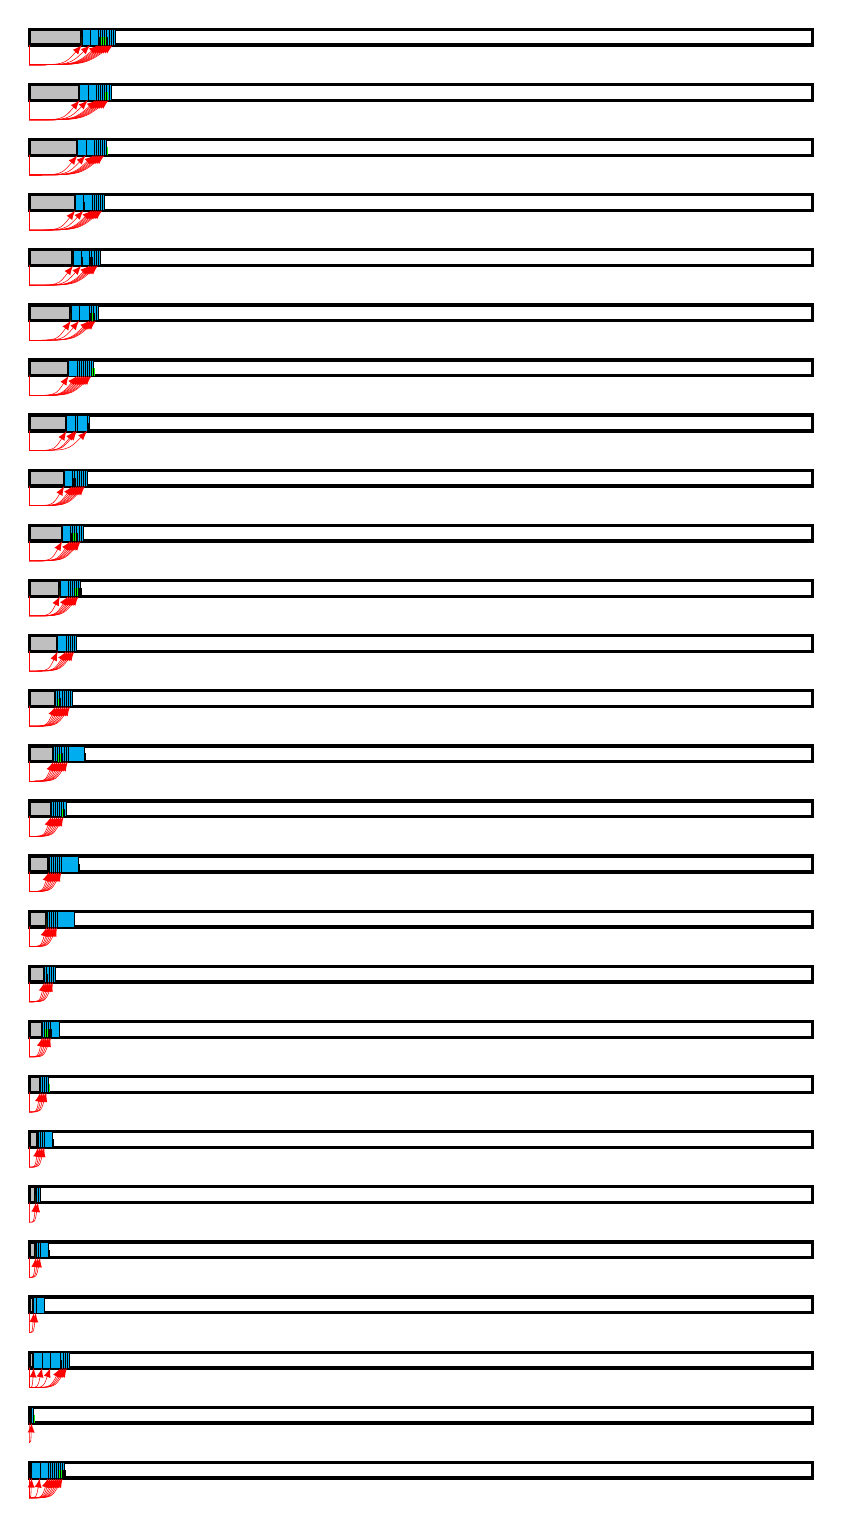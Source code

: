 
%%%%%%%%%%%%%%%%%%% VM 0
\filldraw[draw=black,fill=lightgray,very thick] (0.0,0.0) rectangle (0.028,0.2);
\filldraw[draw=black,fill=white, very thick] (0.028,0.0) rectangle (9.944,0.2);
%%%% JOB 3532
\filldraw[draw=black,fill=cyan, very thin] (0.028,0.0) rectangle (0.133,0.2);
%%%% JOB 3540
\filldraw[draw=black,fill=cyan, very thin] (0.133,0.0) rectangle (0.239,0.2);
%%%% JOB 3555
\filldraw[draw=black,fill=cyan, very thin] (0.239,0.0) rectangle (0.265,0.2);
%%%% JOB 3558
\filldraw[draw=black,fill=cyan, very thin] (0.265,0.0) rectangle (0.292,0.2);
%%%% JOB 3569
\filldraw[draw=black,fill=cyan, very thin] (0.292,0.0) rectangle (0.318,0.2);
%%%% JOB 3587
\filldraw[draw=black,fill=cyan, very thin] (0.318,0.0) rectangle (0.345,0.2);
%%%% JOB 3599
\filldraw[draw=black,fill=cyan, very thin] (0.345,0.0) rectangle (0.371,0.2);
%%%% JOB 3624
\filldraw[draw=black,fill=cyan, very thin] (0.371,0.0) rectangle (0.397,0.2);
%%%% JOB 3652
\filldraw[draw=black,fill=cyan, very thin] (0.397,0.0) rectangle (0.424,0.2);
%%%% JOB 3667
\filldraw[draw=black,fill=cyan, very thin] (0.424,0.0) rectangle (0.45,0.2);
\draw[->,color=red,>=latex,very thin] (0.0,0.0) -- (0.0,-0.25) .. controls (0.019,-0.25) .. (0.028,0.0);
\draw[->,color=red,>=latex,very thin] (0.0,0.0) -- (0.0,-0.25) .. controls (0.089,-0.25) .. (0.133,0.0);
\draw[->,color=red,>=latex,very thin] (0.0,0.0) -- (0.0,-0.25) .. controls (0.159,-0.25) .. (0.239,0.0);
\draw[->,color=red,>=latex,very thin] (0.0,0.0) -- (0.0,-0.25) .. controls (0.177,-0.25) .. (0.265,0.0);
\draw[->,color=red,>=latex,very thin] (0.0,0.0) -- (0.0,-0.25) .. controls (0.195,-0.25) .. (0.292,0.0);
\draw[->,color=red,>=latex,very thin] (0.0,0.0) -- (0.0,-0.25) .. controls (0.212,-0.25) .. (0.318,0.0);
\draw[->,color=red,>=latex,very thin] (0.0,0.0) -- (0.0,-0.25) .. controls (0.23,-0.25) .. (0.345,0.0);
\draw[->,color=red,>=latex,very thin] (0.0,0.0) -- (0.0,-0.25) .. controls (0.247,-0.25) .. (0.371,0.0);
\draw[->,color=red,>=latex,very thin] (0.0,0.0) -- (0.0,-0.25) .. controls (0.265,-0.25) .. (0.397,0.0);
\draw[->,color=red,>=latex,very thin] (0.0,0.0) -- (0.0,-0.25) .. controls (0.283,-0.25) .. (0.424,0.0);
\filldraw[draw=black,fill=green,very thin] (0.133,0.0) rectangle (0.139,0.1);
\filldraw[draw=black,fill=green,very thin] (0.239,0.0) rectangle (0.244,0.1);
\filldraw[draw=black,fill=green,very thin] (0.265,0.0) rectangle (0.267,0.1);
\filldraw[draw=black,fill=green,very thin] (0.292,0.0) rectangle (0.293,0.1);
\filldraw[draw=black,fill=green,very thin] (0.318,0.0) rectangle (0.32,0.1);
\filldraw[draw=black,fill=green,very thin] (0.345,0.0) rectangle (0.346,0.1);
\filldraw[draw=black,fill=green,very thin] (0.371,0.0) rectangle (0.372,0.1);
\filldraw[draw=black,fill=green,very thin] (0.397,0.0) rectangle (0.399,0.1);
\filldraw[draw=black,fill=green,very thin] (0.424,0.0) rectangle (0.425,0.1);
\filldraw[draw=black,fill=green,very thin] (0.45,0.0) rectangle (0.452,0.1);
\filldraw[draw=black,fill=yellow,very thin] (0.028,0.0) rectangle (0.028,0.1);

%%%%%%%%%%%%%%%%%%% VM 1
\filldraw[draw=black,fill=lightgray,very thick] (0.0,0.7) rectangle (0.028,0.9);
\filldraw[draw=black,fill=white, very thick] (0.028,0.7) rectangle (9.944,0.9);
%%%% JOB 3682
\filldraw[draw=black,fill=cyan, very thin] (0.028,0.7) rectangle (0.054,0.9);
\draw[->,color=red,>=latex,very thin] (0.0,0.7) -- (0.0,0.45) .. controls (0.019,0.45) .. (0.028,0.7);
\filldraw[draw=black,fill=green,very thin] (0.054,0.7) rectangle (0.056,0.8);
\filldraw[draw=black,fill=yellow,very thin] (0.028,0.7) rectangle (0.028,0.8);

%%%%%%%%%%%%%%%%%%% VM 2
\filldraw[draw=black,fill=lightgray,very thick] (0.0,1.4) rectangle (0.056,1.6);
\filldraw[draw=black,fill=white, very thick] (0.056,1.4) rectangle (9.944,1.6);
%%%% JOB 3531
\filldraw[draw=black,fill=cyan, very thin] (0.056,1.4) rectangle (0.161,1.6);
%%%% JOB 3538
\filldraw[draw=black,fill=cyan, very thin] (0.161,1.4) rectangle (0.267,1.6);
%%%% JOB 3552
\filldraw[draw=black,fill=cyan, very thin] (0.267,1.4) rectangle (0.399,1.6);
%%%% JOB 3610
\filldraw[draw=black,fill=cyan, very thin] (0.399,1.4) rectangle (0.425,1.6);
%%%% JOB 3637
\filldraw[draw=black,fill=cyan, very thin] (0.425,1.4) rectangle (0.451,1.6);
%%%% JOB 3651
\filldraw[draw=black,fill=cyan, very thin] (0.452,1.4) rectangle (0.478,1.6);
%%%% JOB 3683
\filldraw[draw=black,fill=cyan, very thin] (0.478,1.4) rectangle (0.504,1.6);
\draw[->,color=red,>=latex,very thin] (0.0,1.4) -- (0.0,1.15) .. controls (0.037,1.15) .. (0.056,1.4);
\draw[->,color=red,>=latex,very thin] (0.0,1.4) -- (0.0,1.15) .. controls (0.107,1.15) .. (0.161,1.4);
\draw[->,color=red,>=latex,very thin] (0.0,1.4) -- (0.0,1.15) .. controls (0.178,1.15) .. (0.267,1.4);
\draw[->,color=red,>=latex,very thin] (0.0,1.4) -- (0.0,1.15) .. controls (0.266,1.15) .. (0.399,1.4);
\draw[->,color=red,>=latex,very thin] (0.0,1.4) -- (0.0,1.15) .. controls (0.283,1.15) .. (0.425,1.4);
\draw[->,color=red,>=latex,very thin] (0.0,1.4) -- (0.0,1.15) .. controls (0.301,1.15) .. (0.452,1.4);
\draw[->,color=red,>=latex,very thin] (0.0,1.4) -- (0.0,1.15) .. controls (0.319,1.15) .. (0.478,1.4);
\filldraw[draw=black,fill=green,very thin] (0.161,1.4) rectangle (0.167,1.5);
\filldraw[draw=black,fill=green,very thin] (0.267,1.4) rectangle (0.272,1.5);
\filldraw[draw=black,fill=green,very thin] (0.399,1.4) rectangle (0.406,1.5);
\filldraw[draw=black,fill=green,very thin] (0.425,1.4) rectangle (0.426,1.5);
\filldraw[draw=black,fill=green,very thin] (0.451,1.4) rectangle (0.453,1.5);
\filldraw[draw=black,fill=green,very thin] (0.478,1.4) rectangle (0.479,1.5);
\filldraw[draw=black,fill=green,very thin] (0.504,1.4) rectangle (0.506,1.5);
\filldraw[draw=black,fill=yellow,very thin] (0.056,1.4) rectangle (0.056,1.5);

%%%%%%%%%%%%%%%%%%% VM 3
\filldraw[draw=black,fill=lightgray,very thick] (0.0,2.1) rectangle (0.056,2.3);
\filldraw[draw=black,fill=white, very thick] (0.056,2.1) rectangle (9.944,2.3);
%%%% JOB 3666
\filldraw[draw=black,fill=cyan, very thin] (0.056,2.1) rectangle (0.082,2.3);
%%%% JOB 3698
\filldraw[draw=black,fill=cyan, very thin] (0.082,2.1) rectangle (0.188,2.3);
\draw[->,color=red,>=latex,very thin] (0.0,2.1) -- (0.0,1.85) .. controls (0.037,1.85) .. (0.056,2.1);
\draw[->,color=red,>=latex,very thin] (0.0,2.1) -- (0.0,1.85) .. controls (0.055,1.85) .. (0.082,2.1);
\filldraw[draw=black,fill=green,very thin] (0.082,2.1) rectangle (0.083,2.2);
\filldraw[draw=black,fill=green,very thin] (0.188,2.1) rectangle (0.193,2.2);
\filldraw[draw=black,fill=yellow,very thin] (0.056,2.1) rectangle (0.056,2.2);

%%%%%%%%%%%%%%%%%%% VM 4
\filldraw[draw=black,fill=lightgray,very thick] (0.0,2.8) rectangle (0.083,3.0);
\filldraw[draw=black,fill=white, very thick] (0.083,2.8) rectangle (9.944,3.0);
%%%% JOB 3636
\filldraw[draw=black,fill=cyan, very thin] (0.083,2.8) rectangle (0.11,3.0);
%%%% JOB 3665
\filldraw[draw=black,fill=cyan, very thin] (0.11,2.8) rectangle (0.136,3.0);
%%%% JOB 3697
\filldraw[draw=black,fill=cyan, very thin] (0.136,2.8) rectangle (0.242,3.0);
\draw[->,color=red,>=latex,very thin] (0.0,2.8) -- (0.0,2.55) .. controls (0.056,2.55) .. (0.083,2.8);
\draw[->,color=red,>=latex,very thin] (0.0,2.8) -- (0.0,2.55) .. controls (0.073,2.55) .. (0.11,2.8);
\draw[->,color=red,>=latex,very thin] (0.0,2.8) -- (0.0,2.55) .. controls (0.091,2.55) .. (0.136,2.8);
\filldraw[draw=black,fill=green,very thin] (0.11,2.8) rectangle (0.111,2.9);
\filldraw[draw=black,fill=green,very thin] (0.136,2.8) rectangle (0.138,2.9);
\filldraw[draw=black,fill=green,very thin] (0.242,2.8) rectangle (0.247,2.9);
\filldraw[draw=black,fill=yellow,very thin] (0.083,2.8) rectangle (0.083,2.9);

%%%%%%%%%%%%%%%%%%% VM 5
\filldraw[draw=black,fill=lightgray,very thick] (0.0,3.5) rectangle (0.083,3.7);
\filldraw[draw=black,fill=white, very thick] (0.083,3.5) rectangle (9.944,3.7);
%%%% JOB 3650
\filldraw[draw=black,fill=cyan, very thin] (0.083,3.5) rectangle (0.11,3.7);
%%%% JOB 3681
\filldraw[draw=black,fill=cyan, very thin] (0.11,3.5) rectangle (0.136,3.7);
\draw[->,color=red,>=latex,very thin] (0.0,3.5) -- (0.0,3.25) .. controls (0.056,3.25) .. (0.083,3.5);
\draw[->,color=red,>=latex,very thin] (0.0,3.5) -- (0.0,3.25) .. controls (0.073,3.25) .. (0.11,3.5);
\filldraw[draw=black,fill=green,very thin] (0.11,3.5) rectangle (0.111,3.6);
\filldraw[draw=black,fill=green,very thin] (0.136,3.5) rectangle (0.138,3.6);
\filldraw[draw=black,fill=yellow,very thin] (0.083,3.5) rectangle (0.083,3.6);

%%%%%%%%%%%%%%%%%%% VM 6
\filldraw[draw=black,fill=lightgray,very thick] (0.0,4.2) rectangle (0.111,4.4);
\filldraw[draw=black,fill=white, very thick] (0.111,4.2) rectangle (9.944,4.4);
%%%% JOB 3623
\filldraw[draw=black,fill=cyan, very thin] (0.111,4.2) rectangle (0.138,4.4);
%%%% JOB 3649
\filldraw[draw=black,fill=cyan, very thin] (0.138,4.2) rectangle (0.164,4.4);
%%%% JOB 3680
\filldraw[draw=black,fill=cyan, very thin] (0.164,4.2) rectangle (0.19,4.4);
%%%% JOB 3696
\filldraw[draw=black,fill=cyan, very thin] (0.19,4.2) rectangle (0.296,4.4);
\draw[->,color=red,>=latex,very thin] (0.0,4.2) -- (0.0,3.95) .. controls (0.074,3.95) .. (0.111,4.2);
\draw[->,color=red,>=latex,very thin] (0.0,4.2) -- (0.0,3.95) .. controls (0.092,3.95) .. (0.138,4.2);
\draw[->,color=red,>=latex,very thin] (0.0,4.2) -- (0.0,3.95) .. controls (0.109,3.95) .. (0.164,4.2);
\draw[->,color=red,>=latex,very thin] (0.0,4.2) -- (0.0,3.95) .. controls (0.127,3.95) .. (0.19,4.2);
\filldraw[draw=black,fill=green,very thin] (0.138,4.2) rectangle (0.139,4.3);
\filldraw[draw=black,fill=green,very thin] (0.164,4.2) rectangle (0.165,4.3);
\filldraw[draw=black,fill=green,very thin] (0.19,4.2) rectangle (0.192,4.3);
\filldraw[draw=black,fill=green,very thin] (0.296,4.2) rectangle (0.301,4.3);
\filldraw[draw=black,fill=yellow,very thin] (0.111,4.2) rectangle (0.111,4.3);

%%%%%%%%%%%%%%%%%%% VM 7
\filldraw[draw=black,fill=lightgray,very thick] (0.0,4.9) rectangle (0.139,5.1);
\filldraw[draw=black,fill=white, very thick] (0.139,4.9) rectangle (9.944,5.1);
%%%% JOB 3609
\filldraw[draw=black,fill=cyan, very thin] (0.139,4.9) rectangle (0.165,5.1);
%%%% JOB 3635
\filldraw[draw=black,fill=cyan, very thin] (0.165,4.9) rectangle (0.192,5.1);
%%%% JOB 3664
\filldraw[draw=black,fill=cyan, very thin] (0.192,4.9) rectangle (0.218,5.1);
%%%% JOB 3679
\filldraw[draw=black,fill=cyan, very thin] (0.218,4.9) rectangle (0.245,5.1);
\draw[->,color=red,>=latex,very thin] (0.0,4.9) -- (0.0,4.65) .. controls (0.093,4.65) .. (0.139,4.9);
\draw[->,color=red,>=latex,very thin] (0.0,4.9) -- (0.0,4.65) .. controls (0.11,4.65) .. (0.165,4.9);
\draw[->,color=red,>=latex,very thin] (0.0,4.9) -- (0.0,4.65) .. controls (0.128,4.65) .. (0.192,4.9);
\draw[->,color=red,>=latex,very thin] (0.0,4.9) -- (0.0,4.65) .. controls (0.145,4.65) .. (0.218,4.9);
\filldraw[draw=black,fill=green,very thin] (0.165,4.9) rectangle (0.167,5.0);
\filldraw[draw=black,fill=green,very thin] (0.192,4.9) rectangle (0.193,5.0);
\filldraw[draw=black,fill=green,very thin] (0.218,4.9) rectangle (0.219,5.0);
\filldraw[draw=black,fill=green,very thin] (0.245,4.9) rectangle (0.246,5.0);
\filldraw[draw=black,fill=yellow,very thin] (0.139,4.9) rectangle (0.139,5.0);

%%%%%%%%%%%%%%%%%%% VM 8
\filldraw[draw=black,fill=lightgray,very thick] (0.0,5.6) rectangle (0.167,5.8);
\filldraw[draw=black,fill=white, very thick] (0.167,5.6) rectangle (9.944,5.8);
%%%% JOB 3598
\filldraw[draw=black,fill=cyan, very thin] (0.167,5.6) rectangle (0.193,5.8);
%%%% JOB 3622
\filldraw[draw=black,fill=cyan, very thin] (0.193,5.6) rectangle (0.219,5.8);
%%%% JOB 3648
\filldraw[draw=black,fill=cyan, very thin] (0.219,5.6) rectangle (0.246,5.8);
%%%% JOB 3663
\filldraw[draw=black,fill=cyan, very thin] (0.246,5.6) rectangle (0.272,5.8);
%%%% JOB 3695
\filldraw[draw=black,fill=cyan, very thin] (0.272,5.6) rectangle (0.378,5.8);
\draw[->,color=red,>=latex,very thin] (0.0,5.6) -- (0.0,5.35) .. controls (0.111,5.35) .. (0.167,5.6);
\draw[->,color=red,>=latex,very thin] (0.0,5.6) -- (0.0,5.35) .. controls (0.129,5.35) .. (0.193,5.6);
\draw[->,color=red,>=latex,very thin] (0.0,5.6) -- (0.0,5.35) .. controls (0.146,5.35) .. (0.219,5.6);
\draw[->,color=red,>=latex,very thin] (0.0,5.6) -- (0.0,5.35) .. controls (0.164,5.35) .. (0.246,5.6);
\draw[->,color=red,>=latex,very thin] (0.0,5.6) -- (0.0,5.35) .. controls (0.182,5.35) .. (0.272,5.6);
\filldraw[draw=black,fill=green,very thin] (0.193,5.6) rectangle (0.194,5.7);
\filldraw[draw=black,fill=green,very thin] (0.219,5.6) rectangle (0.221,5.7);
\filldraw[draw=black,fill=green,very thin] (0.246,5.6) rectangle (0.247,5.7);
\filldraw[draw=black,fill=green,very thin] (0.272,5.6) rectangle (0.274,5.7);
\filldraw[draw=black,fill=green,very thin] (0.378,5.6) rectangle (0.383,5.7);
\filldraw[draw=black,fill=yellow,very thin] (0.167,5.6) rectangle (0.167,5.7);

%%%%%%%%%%%%%%%%%%% VM 9
\filldraw[draw=black,fill=lightgray,very thick] (0.0,6.3) rectangle (0.194,6.5);
\filldraw[draw=black,fill=white, very thick] (0.194,6.3) rectangle (9.944,6.5);
%%%% JOB 3586
\filldraw[draw=black,fill=cyan, very thin] (0.194,6.3) rectangle (0.221,6.5);
%%%% JOB 3608
\filldraw[draw=black,fill=cyan, very thin] (0.221,6.3) rectangle (0.247,6.5);
%%%% JOB 3634
\filldraw[draw=black,fill=cyan, very thin] (0.247,6.3) rectangle (0.274,6.5);
%%%% JOB 3647
\filldraw[draw=black,fill=cyan, very thin] (0.274,6.3) rectangle (0.3,6.5);
%%%% JOB 3678
\filldraw[draw=black,fill=cyan, very thin] (0.3,6.3) rectangle (0.326,6.5);
\draw[->,color=red,>=latex,very thin] (0.0,6.3) -- (0.0,6.05) .. controls (0.13,6.05) .. (0.194,6.3);
\draw[->,color=red,>=latex,very thin] (0.0,6.3) -- (0.0,6.05) .. controls (0.147,6.05) .. (0.221,6.3);
\draw[->,color=red,>=latex,very thin] (0.0,6.3) -- (0.0,6.05) .. controls (0.165,6.05) .. (0.247,6.3);
\draw[->,color=red,>=latex,very thin] (0.0,6.3) -- (0.0,6.05) .. controls (0.182,6.05) .. (0.274,6.3);
\draw[->,color=red,>=latex,very thin] (0.0,6.3) -- (0.0,6.05) .. controls (0.2,6.05) .. (0.3,6.3);
\filldraw[draw=black,fill=green,very thin] (0.221,6.3) rectangle (0.222,6.4);
\filldraw[draw=black,fill=green,very thin] (0.247,6.3) rectangle (0.249,6.4);
\filldraw[draw=black,fill=green,very thin] (0.274,6.3) rectangle (0.275,6.4);
\filldraw[draw=black,fill=green,very thin] (0.3,6.3) rectangle (0.301,6.4);
\filldraw[draw=black,fill=green,very thin] (0.326,6.3) rectangle (0.328,6.4);
\filldraw[draw=black,fill=yellow,very thin] (0.194,6.3) rectangle (0.194,6.4);

%%%%%%%%%%%%%%%%%%% VM 10
\filldraw[draw=black,fill=lightgray,very thick] (0.0,7.0) rectangle (0.222,7.2);
\filldraw[draw=black,fill=white, very thick] (0.222,7.0) rectangle (9.944,7.2);
%%%% JOB 3577
\filldraw[draw=black,fill=cyan, very thin] (0.222,7.0) rectangle (0.249,7.2);
%%%% JOB 3597
\filldraw[draw=black,fill=cyan, very thin] (0.249,7.0) rectangle (0.275,7.2);
%%%% JOB 3621
\filldraw[draw=black,fill=cyan, very thin] (0.275,7.0) rectangle (0.301,7.2);
%%%% JOB 3633
\filldraw[draw=black,fill=cyan, very thin] (0.301,7.0) rectangle (0.328,7.2);
%%%% JOB 3662
\filldraw[draw=black,fill=cyan, very thin] (0.328,7.0) rectangle (0.354,7.2);
%%%% JOB 3694
\filldraw[draw=black,fill=cyan, very thin] (0.354,7.0) rectangle (0.565,7.2);
\draw[->,color=red,>=latex,very thin] (0.0,7.0) -- (0.0,6.75) .. controls (0.148,6.75) .. (0.222,7.0);
\draw[->,color=red,>=latex,very thin] (0.0,7.0) -- (0.0,6.75) .. controls (0.166,6.75) .. (0.249,7.0);
\draw[->,color=red,>=latex,very thin] (0.0,7.0) -- (0.0,6.75) .. controls (0.183,6.75) .. (0.275,7.0);
\draw[->,color=red,>=latex,very thin] (0.0,7.0) -- (0.0,6.75) .. controls (0.201,6.75) .. (0.301,7.0);
\draw[->,color=red,>=latex,very thin] (0.0,7.0) -- (0.0,6.75) .. controls (0.219,6.75) .. (0.328,7.0);
\draw[->,color=red,>=latex,very thin] (0.0,7.0) -- (0.0,6.75) .. controls (0.236,6.75) .. (0.354,7.0);
\filldraw[draw=black,fill=green,very thin] (0.249,7.0) rectangle (0.25,7.1);
\filldraw[draw=black,fill=green,very thin] (0.275,7.0) rectangle (0.276,7.1);
\filldraw[draw=black,fill=green,very thin] (0.301,7.0) rectangle (0.303,7.1);
\filldraw[draw=black,fill=green,very thin] (0.328,7.0) rectangle (0.329,7.1);
\filldraw[draw=black,fill=green,very thin] (0.354,7.0) rectangle (0.356,7.1);
\filldraw[draw=black,fill=green,very thin] (0.565,7.0) rectangle (0.577,7.1);
\filldraw[draw=black,fill=yellow,very thin] (0.222,7.0) rectangle (0.222,7.1);

%%%%%%%%%%%%%%%%%%% VM 11
\filldraw[draw=black,fill=lightgray,very thick] (0.0,7.7) rectangle (0.25,7.9);
\filldraw[draw=black,fill=white, very thick] (0.25,7.7) rectangle (9.944,7.9);
%%%% JOB 3568
\filldraw[draw=black,fill=cyan, very thin] (0.25,7.7) rectangle (0.276,7.9);
%%%% JOB 3585
\filldraw[draw=black,fill=cyan, very thin] (0.276,7.7) rectangle (0.303,7.9);
%%%% JOB 3607
\filldraw[draw=black,fill=cyan, very thin] (0.303,7.7) rectangle (0.329,7.9);
%%%% JOB 3620
\filldraw[draw=black,fill=cyan, very thin] (0.329,7.7) rectangle (0.356,7.9);
%%%% JOB 3646
\filldraw[draw=black,fill=cyan, very thin] (0.356,7.7) rectangle (0.382,7.9);
%%%% JOB 3677
\filldraw[draw=black,fill=cyan, very thin] (0.382,7.7) rectangle (0.408,7.9);
%%%% JOB 3693
\filldraw[draw=black,fill=cyan, very thin] (0.408,7.7) rectangle (0.62,7.9);
\draw[->,color=red,>=latex,very thin] (0.0,7.7) -- (0.0,7.45) .. controls (0.167,7.45) .. (0.25,7.7);
\draw[->,color=red,>=latex,very thin] (0.0,7.7) -- (0.0,7.45) .. controls (0.184,7.45) .. (0.276,7.7);
\draw[->,color=red,>=latex,very thin] (0.0,7.7) -- (0.0,7.45) .. controls (0.202,7.45) .. (0.303,7.7);
\draw[->,color=red,>=latex,very thin] (0.0,7.7) -- (0.0,7.45) .. controls (0.219,7.45) .. (0.329,7.7);
\draw[->,color=red,>=latex,very thin] (0.0,7.7) -- (0.0,7.45) .. controls (0.237,7.45) .. (0.356,7.7);
\draw[->,color=red,>=latex,very thin] (0.0,7.7) -- (0.0,7.45) .. controls (0.255,7.45) .. (0.382,7.7);
\draw[->,color=red,>=latex,very thin] (0.0,7.7) -- (0.0,7.45) .. controls (0.272,7.45) .. (0.408,7.7);
\filldraw[draw=black,fill=green,very thin] (0.276,7.7) rectangle (0.278,7.8);
\filldraw[draw=black,fill=green,very thin] (0.303,7.7) rectangle (0.304,7.8);
\filldraw[draw=black,fill=green,very thin] (0.329,7.7) rectangle (0.331,7.8);
\filldraw[draw=black,fill=green,very thin] (0.356,7.7) rectangle (0.357,7.8);
\filldraw[draw=black,fill=green,very thin] (0.382,7.7) rectangle (0.383,7.8);
\filldraw[draw=black,fill=green,very thin] (0.408,7.7) rectangle (0.41,7.8);
\filldraw[draw=black,fill=green,very thin] (0.62,7.7) rectangle (0.631,7.8);
\filldraw[draw=black,fill=yellow,very thin] (0.25,7.7) rectangle (0.25,7.8);

%%%%%%%%%%%%%%%%%%% VM 12
\filldraw[draw=black,fill=lightgray,very thick] (0.0,8.4) rectangle (0.278,8.6);
\filldraw[draw=black,fill=white, very thick] (0.278,8.4) rectangle (9.944,8.6);
%%%% JOB 3562
\filldraw[draw=black,fill=cyan, very thin] (0.278,8.4) rectangle (0.304,8.6);
%%%% JOB 3576
\filldraw[draw=black,fill=cyan, very thin] (0.304,8.4) rectangle (0.331,8.6);
%%%% JOB 3596
\filldraw[draw=black,fill=cyan, very thin] (0.331,8.4) rectangle (0.357,8.6);
%%%% JOB 3606
\filldraw[draw=black,fill=cyan, very thin] (0.357,8.4) rectangle (0.383,8.6);
%%%% JOB 3632
\filldraw[draw=black,fill=cyan, very thin] (0.383,8.4) rectangle (0.41,8.6);
%%%% JOB 3661
\filldraw[draw=black,fill=cyan, very thin] (0.41,8.4) rectangle (0.436,8.6);
%%%% JOB 3676
\filldraw[draw=black,fill=cyan, very thin] (0.436,8.4) rectangle (0.463,8.6);
\draw[->,color=red,>=latex,very thin] (0.0,8.4) -- (0.0,8.15) .. controls (0.185,8.15) .. (0.278,8.4);
\draw[->,color=red,>=latex,very thin] (0.0,8.4) -- (0.0,8.15) .. controls (0.203,8.15) .. (0.304,8.4);
\draw[->,color=red,>=latex,very thin] (0.0,8.4) -- (0.0,8.15) .. controls (0.22,8.15) .. (0.331,8.4);
\draw[->,color=red,>=latex,very thin] (0.0,8.4) -- (0.0,8.15) .. controls (0.238,8.15) .. (0.357,8.4);
\draw[->,color=red,>=latex,very thin] (0.0,8.4) -- (0.0,8.15) .. controls (0.256,8.15) .. (0.383,8.4);
\draw[->,color=red,>=latex,very thin] (0.0,8.4) -- (0.0,8.15) .. controls (0.273,8.15) .. (0.41,8.4);
\draw[->,color=red,>=latex,very thin] (0.0,8.4) -- (0.0,8.15) .. controls (0.291,8.15) .. (0.436,8.4);
\filldraw[draw=black,fill=green,very thin] (0.304,8.4) rectangle (0.306,8.5);
\filldraw[draw=black,fill=green,very thin] (0.331,8.4) rectangle (0.332,8.5);
\filldraw[draw=black,fill=green,very thin] (0.357,8.4) rectangle (0.358,8.5);
\filldraw[draw=black,fill=green,very thin] (0.383,8.4) rectangle (0.385,8.5);
\filldraw[draw=black,fill=green,very thin] (0.41,8.4) rectangle (0.411,8.5);
\filldraw[draw=black,fill=green,very thin] (0.436,8.4) rectangle (0.438,8.5);
\filldraw[draw=black,fill=green,very thin] (0.463,8.4) rectangle (0.464,8.5);
\filldraw[draw=black,fill=yellow,very thin] (0.278,8.4) rectangle (0.278,8.5);

%%%%%%%%%%%%%%%%%%% VM 13
\filldraw[draw=black,fill=lightgray,very thick] (0.0,9.1) rectangle (0.306,9.3);
\filldraw[draw=black,fill=white, very thick] (0.306,9.1) rectangle (9.944,9.3);
%%%% JOB 3557
\filldraw[draw=black,fill=cyan, very thin] (0.306,9.1) rectangle (0.332,9.3);
%%%% JOB 3567
\filldraw[draw=black,fill=cyan, very thin] (0.332,9.1) rectangle (0.358,9.3);
%%%% JOB 3584
\filldraw[draw=black,fill=cyan, very thin] (0.358,9.1) rectangle (0.385,9.3);
%%%% JOB 3595
\filldraw[draw=black,fill=cyan, very thin] (0.385,9.1) rectangle (0.411,9.3);
%%%% JOB 3619
\filldraw[draw=black,fill=cyan, very thin] (0.411,9.1) rectangle (0.438,9.3);
%%%% JOB 3645
\filldraw[draw=black,fill=cyan, very thin] (0.438,9.1) rectangle (0.464,9.3);
%%%% JOB 3660
\filldraw[draw=black,fill=cyan, very thin] (0.464,9.1) rectangle (0.49,9.3);
%%%% JOB 3692
\filldraw[draw=black,fill=cyan, very thin] (0.49,9.1) rectangle (0.702,9.3);
\draw[->,color=red,>=latex,very thin] (0.0,9.1) -- (0.0,8.85) .. controls (0.204,8.85) .. (0.306,9.1);
\draw[->,color=red,>=latex,very thin] (0.0,9.1) -- (0.0,8.85) .. controls (0.221,8.85) .. (0.332,9.1);
\draw[->,color=red,>=latex,very thin] (0.0,9.1) -- (0.0,8.85) .. controls (0.239,8.85) .. (0.358,9.1);
\draw[->,color=red,>=latex,very thin] (0.0,9.1) -- (0.0,8.85) .. controls (0.257,8.85) .. (0.385,9.1);
\draw[->,color=red,>=latex,very thin] (0.0,9.1) -- (0.0,8.85) .. controls (0.274,8.85) .. (0.411,9.1);
\draw[->,color=red,>=latex,very thin] (0.0,9.1) -- (0.0,8.85) .. controls (0.292,8.85) .. (0.438,9.1);
\draw[->,color=red,>=latex,very thin] (0.0,9.1) -- (0.0,8.85) .. controls (0.309,8.85) .. (0.464,9.1);
\draw[->,color=red,>=latex,very thin] (0.0,9.1) -- (0.0,8.85) .. controls (0.327,8.85) .. (0.49,9.1);
\filldraw[draw=black,fill=green,very thin] (0.332,9.1) rectangle (0.333,9.2);
\filldraw[draw=black,fill=green,very thin] (0.358,9.1) rectangle (0.36,9.2);
\filldraw[draw=black,fill=green,very thin] (0.385,9.1) rectangle (0.386,9.2);
\filldraw[draw=black,fill=green,very thin] (0.411,9.1) rectangle (0.413,9.2);
\filldraw[draw=black,fill=green,very thin] (0.438,9.1) rectangle (0.439,9.2);
\filldraw[draw=black,fill=green,very thin] (0.464,9.1) rectangle (0.465,9.2);
\filldraw[draw=black,fill=green,very thin] (0.49,9.1) rectangle (0.492,9.2);
\filldraw[draw=black,fill=green,very thin] (0.702,9.1) rectangle (0.713,9.2);
\filldraw[draw=black,fill=yellow,very thin] (0.306,9.1) rectangle (0.306,9.2);

%%%%%%%%%%%%%%%%%%% VM 14
\filldraw[draw=black,fill=lightgray,very thick] (0.0,9.8) rectangle (0.333,10.0);
\filldraw[draw=black,fill=white, very thick] (0.333,9.8) rectangle (9.944,10.0);
%%%% JOB 3554
\filldraw[draw=black,fill=cyan, very thin] (0.333,9.8) rectangle (0.36,10.0);
%%%% JOB 3561
\filldraw[draw=black,fill=cyan, very thin] (0.36,9.8) rectangle (0.386,10.0);
%%%% JOB 3575
\filldraw[draw=black,fill=cyan, very thin] (0.386,9.8) rectangle (0.413,10.0);
%%%% JOB 3583
\filldraw[draw=black,fill=cyan, very thin] (0.413,9.8) rectangle (0.439,10.0);
%%%% JOB 3605
\filldraw[draw=black,fill=cyan, very thin] (0.439,9.8) rectangle (0.465,10.0);
%%%% JOB 3631
\filldraw[draw=black,fill=cyan, very thin] (0.465,9.8) rectangle (0.492,10.0);
%%%% JOB 3644
\filldraw[draw=black,fill=cyan, very thin] (0.492,9.8) rectangle (0.518,10.0);
%%%% JOB 3675
\filldraw[draw=black,fill=cyan, very thin] (0.518,9.8) rectangle (0.545,10.0);
\draw[->,color=red,>=latex,very thin] (0.0,9.8) -- (0.0,9.55) .. controls (0.222,9.55) .. (0.333,9.8);
\draw[->,color=red,>=latex,very thin] (0.0,9.8) -- (0.0,9.55) .. controls (0.24,9.55) .. (0.36,9.8);
\draw[->,color=red,>=latex,very thin] (0.0,9.8) -- (0.0,9.55) .. controls (0.257,9.55) .. (0.386,9.8);
\draw[->,color=red,>=latex,very thin] (0.0,9.8) -- (0.0,9.55) .. controls (0.275,9.55) .. (0.413,9.8);
\draw[->,color=red,>=latex,very thin] (0.0,9.8) -- (0.0,9.55) .. controls (0.293,9.55) .. (0.439,9.8);
\draw[->,color=red,>=latex,very thin] (0.0,9.8) -- (0.0,9.55) .. controls (0.31,9.55) .. (0.465,9.8);
\draw[->,color=red,>=latex,very thin] (0.0,9.8) -- (0.0,9.55) .. controls (0.328,9.55) .. (0.492,9.8);
\draw[->,color=red,>=latex,very thin] (0.0,9.8) -- (0.0,9.55) .. controls (0.345,9.55) .. (0.518,9.8);
\filldraw[draw=black,fill=green,very thin] (0.36,9.8) rectangle (0.361,9.9);
\filldraw[draw=black,fill=green,very thin] (0.386,9.8) rectangle (0.388,9.9);
\filldraw[draw=black,fill=green,very thin] (0.413,9.8) rectangle (0.414,9.9);
\filldraw[draw=black,fill=green,very thin] (0.439,9.8) rectangle (0.44,9.9);
\filldraw[draw=black,fill=green,very thin] (0.465,9.8) rectangle (0.467,9.9);
\filldraw[draw=black,fill=green,very thin] (0.492,9.8) rectangle (0.493,9.9);
\filldraw[draw=black,fill=green,very thin] (0.518,9.8) rectangle (0.52,9.9);
\filldraw[draw=black,fill=green,very thin] (0.545,9.8) rectangle (0.546,9.9);
\filldraw[draw=black,fill=yellow,very thin] (0.333,9.8) rectangle (0.333,9.9);

%%%%%%%%%%%%%%%%%%% VM 15
\filldraw[draw=black,fill=lightgray,very thick] (0.0,10.5) rectangle (0.361,10.7);
\filldraw[draw=black,fill=white, very thick] (0.361,10.5) rectangle (9.944,10.7);
%%%% JOB 3551
\filldraw[draw=black,fill=cyan, very thin] (0.361,10.5) rectangle (0.467,10.7);
%%%% JOB 3594
\filldraw[draw=black,fill=cyan, very thin] (0.467,10.5) rectangle (0.493,10.7);
%%%% JOB 3618
\filldraw[draw=black,fill=cyan, very thin] (0.493,10.5) rectangle (0.52,10.7);
%%%% JOB 3630
\filldraw[draw=black,fill=cyan, very thin] (0.52,10.5) rectangle (0.546,10.7);
%%%% JOB 3659
\filldraw[draw=black,fill=cyan, very thin] (0.546,10.5) rectangle (0.572,10.7);
%%%% JOB 3691
\filldraw[draw=black,fill=cyan, very thin] (0.572,10.5) rectangle (0.599,10.7);
\draw[->,color=red,>=latex,very thin] (0.0,10.5) -- (0.0,10.25) .. controls (0.241,10.25) .. (0.361,10.5);
\draw[->,color=red,>=latex,very thin] (0.0,10.5) -- (0.0,10.25) .. controls (0.311,10.25) .. (0.467,10.5);
\draw[->,color=red,>=latex,very thin] (0.0,10.5) -- (0.0,10.25) .. controls (0.329,10.25) .. (0.493,10.5);
\draw[->,color=red,>=latex,very thin] (0.0,10.5) -- (0.0,10.25) .. controls (0.346,10.25) .. (0.52,10.5);
\draw[->,color=red,>=latex,very thin] (0.0,10.5) -- (0.0,10.25) .. controls (0.364,10.25) .. (0.546,10.5);
\draw[->,color=red,>=latex,very thin] (0.0,10.5) -- (0.0,10.25) .. controls (0.382,10.25) .. (0.572,10.5);
\filldraw[draw=black,fill=green,very thin] (0.467,10.5) rectangle (0.472,10.6);
\filldraw[draw=black,fill=green,very thin] (0.493,10.5) rectangle (0.494,10.6);
\filldraw[draw=black,fill=green,very thin] (0.52,10.5) rectangle (0.521,10.6);
\filldraw[draw=black,fill=green,very thin] (0.546,10.5) rectangle (0.547,10.6);
\filldraw[draw=black,fill=green,very thin] (0.572,10.5) rectangle (0.574,10.6);
\filldraw[draw=black,fill=green,very thin] (0.599,10.5) rectangle (0.6,10.6);
\filldraw[draw=black,fill=yellow,very thin] (0.361,10.5) rectangle (0.361,10.6);

%%%%%%%%%%%%%%%%%%% VM 16
\filldraw[draw=black,fill=lightgray,very thick] (0.0,11.2) rectangle (0.389,11.4);
\filldraw[draw=black,fill=white, very thick] (0.389,11.2) rectangle (9.944,11.4);
%%%% JOB 3549
\filldraw[draw=black,fill=cyan, very thin] (0.389,11.2) rectangle (0.494,11.4);
%%%% JOB 3582
\filldraw[draw=black,fill=cyan, very thin] (0.494,11.2) rectangle (0.521,11.4);
%%%% JOB 3604
\filldraw[draw=black,fill=cyan, very thin] (0.521,11.2) rectangle (0.547,11.4);
%%%% JOB 3617
\filldraw[draw=black,fill=cyan, very thin] (0.547,11.2) rectangle (0.574,11.4);
%%%% JOB 3643
\filldraw[draw=black,fill=cyan, very thin] (0.574,11.2) rectangle (0.6,11.4);
%%%% JOB 3674
\filldraw[draw=black,fill=cyan, very thin] (0.6,11.2) rectangle (0.627,11.4);
%%%% JOB 3690
\filldraw[draw=black,fill=cyan, very thin] (0.627,11.2) rectangle (0.653,11.4);
\draw[->,color=red,>=latex,very thin] (0.0,11.2) -- (0.0,10.95) .. controls (0.259,10.95) .. (0.389,11.2);
\draw[->,color=red,>=latex,very thin] (0.0,11.2) -- (0.0,10.95) .. controls (0.33,10.95) .. (0.494,11.2);
\draw[->,color=red,>=latex,very thin] (0.0,11.2) -- (0.0,10.95) .. controls (0.347,10.95) .. (0.521,11.2);
\draw[->,color=red,>=latex,very thin] (0.0,11.2) -- (0.0,10.95) .. controls (0.365,10.95) .. (0.547,11.2);
\draw[->,color=red,>=latex,very thin] (0.0,11.2) -- (0.0,10.95) .. controls (0.382,10.95) .. (0.574,11.2);
\draw[->,color=red,>=latex,very thin] (0.0,11.2) -- (0.0,10.95) .. controls (0.4,10.95) .. (0.6,11.2);
\draw[->,color=red,>=latex,very thin] (0.0,11.2) -- (0.0,10.95) .. controls (0.418,10.95) .. (0.627,11.2);
\filldraw[draw=black,fill=green,very thin] (0.494,11.2) rectangle (0.5,11.3);
\filldraw[draw=black,fill=green,very thin] (0.521,11.2) rectangle (0.522,11.3);
\filldraw[draw=black,fill=green,very thin] (0.547,11.2) rectangle (0.549,11.3);
\filldraw[draw=black,fill=green,very thin] (0.574,11.2) rectangle (0.575,11.3);
\filldraw[draw=black,fill=green,very thin] (0.6,11.2) rectangle (0.601,11.3);
\filldraw[draw=black,fill=green,very thin] (0.627,11.2) rectangle (0.628,11.3);
\filldraw[draw=black,fill=green,very thin] (0.653,11.2) rectangle (0.654,11.3);
\filldraw[draw=black,fill=yellow,very thin] (0.389,11.2) rectangle (0.389,11.3);

%%%%%%%%%%%%%%%%%%% VM 17
\filldraw[draw=black,fill=lightgray,very thick] (0.0,11.9) rectangle (0.417,12.1);
\filldraw[draw=black,fill=white, very thick] (0.417,11.9) rectangle (9.944,12.1);
%%%% JOB 3547
\filldraw[draw=black,fill=cyan, very thin] (0.417,11.9) rectangle (0.522,12.1);
%%%% JOB 3574
\filldraw[draw=black,fill=cyan, very thin] (0.522,11.9) rectangle (0.549,12.1);
%%%% JOB 3593
\filldraw[draw=black,fill=cyan, very thin] (0.549,11.9) rectangle (0.575,12.1);
%%%% JOB 3603
\filldraw[draw=black,fill=cyan, very thin] (0.575,11.9) rectangle (0.601,12.1);
%%%% JOB 3629
\filldraw[draw=black,fill=cyan, very thin] (0.601,11.9) rectangle (0.628,12.1);
%%%% JOB 3658
\filldraw[draw=black,fill=cyan, very thin] (0.628,11.9) rectangle (0.654,12.1);
%%%% JOB 3673
\filldraw[draw=black,fill=cyan, very thin] (0.654,11.9) rectangle (0.681,12.1);
\draw[->,color=red,>=latex,very thin] (0.0,11.9) -- (0.0,11.65) .. controls (0.278,11.65) .. (0.417,11.9);
\draw[->,color=red,>=latex,very thin] (0.0,11.9) -- (0.0,11.65) .. controls (0.348,11.65) .. (0.522,11.9);
\draw[->,color=red,>=latex,very thin] (0.0,11.9) -- (0.0,11.65) .. controls (0.366,11.65) .. (0.549,11.9);
\draw[->,color=red,>=latex,very thin] (0.0,11.9) -- (0.0,11.65) .. controls (0.383,11.65) .. (0.575,11.9);
\draw[->,color=red,>=latex,very thin] (0.0,11.9) -- (0.0,11.65) .. controls (0.401,11.65) .. (0.601,11.9);
\draw[->,color=red,>=latex,very thin] (0.0,11.9) -- (0.0,11.65) .. controls (0.419,11.65) .. (0.628,11.9);
\draw[->,color=red,>=latex,very thin] (0.0,11.9) -- (0.0,11.65) .. controls (0.436,11.65) .. (0.654,11.9);
\filldraw[draw=black,fill=green,very thin] (0.522,11.9) rectangle (0.528,12.0);
\filldraw[draw=black,fill=green,very thin] (0.549,11.9) rectangle (0.55,12.0);
\filldraw[draw=black,fill=green,very thin] (0.575,11.9) rectangle (0.576,12.0);
\filldraw[draw=black,fill=green,very thin] (0.601,11.9) rectangle (0.603,12.0);
\filldraw[draw=black,fill=green,very thin] (0.628,11.9) rectangle (0.629,12.0);
\filldraw[draw=black,fill=green,very thin] (0.654,11.9) rectangle (0.656,12.0);
\filldraw[draw=black,fill=green,very thin] (0.681,11.9) rectangle (0.682,12.0);
\filldraw[draw=black,fill=yellow,very thin] (0.417,11.9) rectangle (0.417,12.0);

%%%%%%%%%%%%%%%%%%% VM 18
\filldraw[draw=black,fill=lightgray,very thick] (0.0,12.6) rectangle (0.444,12.8);
\filldraw[draw=black,fill=white, very thick] (0.444,12.6) rectangle (9.944,12.8);
%%%% JOB 3545
\filldraw[draw=black,fill=cyan, very thin] (0.444,12.6) rectangle (0.55,12.8);
%%%% JOB 3566
\filldraw[draw=black,fill=cyan, very thin] (0.55,12.6) rectangle (0.576,12.8);
%%%% JOB 3581
\filldraw[draw=black,fill=cyan, very thin] (0.576,12.6) rectangle (0.603,12.8);
%%%% JOB 3592
\filldraw[draw=black,fill=cyan, very thin] (0.603,12.6) rectangle (0.629,12.8);
%%%% JOB 3616
\filldraw[draw=black,fill=cyan, very thin] (0.629,12.6) rectangle (0.656,12.8);
%%%% JOB 3642
\filldraw[draw=black,fill=cyan, very thin] (0.656,12.6) rectangle (0.682,12.8);
%%%% JOB 3657
\filldraw[draw=black,fill=cyan, very thin] (0.682,12.6) rectangle (0.708,12.8);
%%%% JOB 3689
\filldraw[draw=black,fill=cyan, very thin] (0.708,12.6) rectangle (0.735,12.8);
\draw[->,color=red,>=latex,very thin] (0.0,12.6) -- (0.0,12.35) .. controls (0.296,12.35) .. (0.444,12.6);
\draw[->,color=red,>=latex,very thin] (0.0,12.6) -- (0.0,12.35) .. controls (0.367,12.35) .. (0.55,12.6);
\draw[->,color=red,>=latex,very thin] (0.0,12.6) -- (0.0,12.35) .. controls (0.384,12.35) .. (0.576,12.6);
\draw[->,color=red,>=latex,very thin] (0.0,12.6) -- (0.0,12.35) .. controls (0.402,12.35) .. (0.603,12.6);
\draw[->,color=red,>=latex,very thin] (0.0,12.6) -- (0.0,12.35) .. controls (0.42,12.35) .. (0.629,12.6);
\draw[->,color=red,>=latex,very thin] (0.0,12.6) -- (0.0,12.35) .. controls (0.437,12.35) .. (0.656,12.6);
\draw[->,color=red,>=latex,very thin] (0.0,12.6) -- (0.0,12.35) .. controls (0.455,12.35) .. (0.682,12.6);
\draw[->,color=red,>=latex,very thin] (0.0,12.6) -- (0.0,12.35) .. controls (0.472,12.35) .. (0.708,12.6);
\filldraw[draw=black,fill=green,very thin] (0.55,12.6) rectangle (0.556,12.7);
\filldraw[draw=black,fill=green,very thin] (0.576,12.6) rectangle (0.578,12.7);
\filldraw[draw=black,fill=green,very thin] (0.603,12.6) rectangle (0.604,12.7);
\filldraw[draw=black,fill=green,very thin] (0.629,12.6) rectangle (0.631,12.7);
\filldraw[draw=black,fill=green,very thin] (0.656,12.6) rectangle (0.657,12.7);
\filldraw[draw=black,fill=green,very thin] (0.682,12.6) rectangle (0.683,12.7);
\filldraw[draw=black,fill=green,very thin] (0.708,12.6) rectangle (0.71,12.7);
\filldraw[draw=black,fill=green,very thin] (0.735,12.6) rectangle (0.736,12.7);
\filldraw[draw=black,fill=yellow,very thin] (0.444,12.6) rectangle (0.444,12.7);

%%%%%%%%%%%%%%%%%%% VM 19
\filldraw[draw=black,fill=lightgray,very thick] (0.0,13.3) rectangle (0.472,13.5);
\filldraw[draw=black,fill=white, very thick] (0.472,13.3) rectangle (9.944,13.5);
%%%% JOB 3543
\filldraw[draw=black,fill=cyan, very thin] (0.472,13.3) rectangle (0.578,13.5);
%%%% JOB 3560
\filldraw[draw=black,fill=cyan, very thin] (0.578,13.3) rectangle (0.604,13.5);
%%%% JOB 3573
\filldraw[draw=black,fill=cyan, very thin] (0.604,13.3) rectangle (0.736,13.5);
%%%% JOB 3672
\filldraw[draw=black,fill=cyan, very thin] (0.736,13.3) rectangle (0.763,13.5);
\draw[->,color=red,>=latex,very thin] (0.0,13.3) -- (0.0,13.05) .. controls (0.315,13.05) .. (0.472,13.3);
\draw[->,color=red,>=latex,very thin] (0.0,13.3) -- (0.0,13.05) .. controls (0.385,13.05) .. (0.578,13.3);
\draw[->,color=red,>=latex,very thin] (0.0,13.3) -- (0.0,13.05) .. controls (0.403,13.05) .. (0.604,13.3);
\draw[->,color=red,>=latex,very thin] (0.0,13.3) -- (0.0,13.05) .. controls (0.491,13.05) .. (0.736,13.3);
\filldraw[draw=black,fill=green,very thin] (0.578,13.3) rectangle (0.583,13.4);
\filldraw[draw=black,fill=green,very thin] (0.604,13.3) rectangle (0.606,13.4);
\filldraw[draw=black,fill=green,very thin] (0.736,13.3) rectangle (0.743,13.4);
\filldraw[draw=black,fill=green,very thin] (0.763,13.3) rectangle (0.764,13.4);
\filldraw[draw=black,fill=yellow,very thin] (0.472,13.3) rectangle (0.472,13.4);

%%%%%%%%%%%%%%%%%%% VM 20
\filldraw[draw=black,fill=lightgray,very thick] (0.0,14.0) rectangle (0.5,14.2);
\filldraw[draw=black,fill=white, very thick] (0.5,14.0) rectangle (9.944,14.2);
%%%% JOB 3541
\filldraw[draw=black,fill=cyan, very thin] (0.5,14.0) rectangle (0.606,14.2);
%%%% JOB 3556
\filldraw[draw=black,fill=cyan, very thin] (0.606,14.0) rectangle (0.632,14.2);
%%%% JOB 3565
\filldraw[draw=black,fill=cyan, very thin] (0.632,14.0) rectangle (0.658,14.2);
%%%% JOB 3572
\filldraw[draw=black,fill=cyan, very thin] (0.658,14.0) rectangle (0.685,14.2);
%%%% JOB 3591
\filldraw[draw=black,fill=cyan, very thin] (0.685,14.0) rectangle (0.711,14.2);
%%%% JOB 3615
\filldraw[draw=black,fill=cyan, very thin] (0.711,14.0) rectangle (0.738,14.2);
%%%% JOB 3628
\filldraw[draw=black,fill=cyan, very thin] (0.738,14.0) rectangle (0.764,14.2);
%%%% JOB 3656
\filldraw[draw=black,fill=cyan, very thin] (0.764,14.0) rectangle (0.79,14.2);
%%%% JOB 3688
\filldraw[draw=black,fill=cyan, very thin] (0.79,14.0) rectangle (0.817,14.2);
\draw[->,color=red,>=latex,very thin] (0.0,14.0) -- (0.0,13.75) .. controls (0.333,13.75) .. (0.5,14.0);
\draw[->,color=red,>=latex,very thin] (0.0,14.0) -- (0.0,13.75) .. controls (0.404,13.75) .. (0.606,14.0);
\draw[->,color=red,>=latex,very thin] (0.0,14.0) -- (0.0,13.75) .. controls (0.421,13.75) .. (0.632,14.0);
\draw[->,color=red,>=latex,very thin] (0.0,14.0) -- (0.0,13.75) .. controls (0.439,13.75) .. (0.658,14.0);
\draw[->,color=red,>=latex,very thin] (0.0,14.0) -- (0.0,13.75) .. controls (0.457,13.75) .. (0.685,14.0);
\draw[->,color=red,>=latex,very thin] (0.0,14.0) -- (0.0,13.75) .. controls (0.474,13.75) .. (0.711,14.0);
\draw[->,color=red,>=latex,very thin] (0.0,14.0) -- (0.0,13.75) .. controls (0.492,13.75) .. (0.738,14.0);
\draw[->,color=red,>=latex,very thin] (0.0,14.0) -- (0.0,13.75) .. controls (0.509,13.75) .. (0.764,14.0);
\draw[->,color=red,>=latex,very thin] (0.0,14.0) -- (0.0,13.75) .. controls (0.527,13.75) .. (0.79,14.0);
\filldraw[draw=black,fill=green,very thin] (0.606,14.0) rectangle (0.611,14.1);
\filldraw[draw=black,fill=green,very thin] (0.632,14.0) rectangle (0.633,14.1);
\filldraw[draw=black,fill=green,very thin] (0.658,14.0) rectangle (0.66,14.1);
\filldraw[draw=black,fill=green,very thin] (0.685,14.0) rectangle (0.686,14.1);
\filldraw[draw=black,fill=green,very thin] (0.711,14.0) rectangle (0.713,14.1);
\filldraw[draw=black,fill=green,very thin] (0.738,14.0) rectangle (0.739,14.1);
\filldraw[draw=black,fill=green,very thin] (0.764,14.0) rectangle (0.765,14.1);
\filldraw[draw=black,fill=green,very thin] (0.79,14.0) rectangle (0.792,14.1);
\filldraw[draw=black,fill=green,very thin] (0.817,14.0) rectangle (0.818,14.1);
\filldraw[draw=black,fill=yellow,very thin] (0.5,14.0) rectangle (0.5,14.1);

%%%%%%%%%%%%%%%%%%% VM 21
\filldraw[draw=black,fill=lightgray,very thick] (0.0,14.7) rectangle (0.528,14.9);
\filldraw[draw=black,fill=white, very thick] (0.528,14.7) rectangle (9.944,14.9);
%%%% JOB 3539
\filldraw[draw=black,fill=cyan, very thin] (0.528,14.7) rectangle (0.633,14.9);
%%%% JOB 3553
\filldraw[draw=black,fill=cyan, very thin] (0.633,14.7) rectangle (0.765,14.9);
%%%% JOB 3614
\filldraw[draw=black,fill=cyan, very thin] (0.765,14.7) rectangle (0.792,14.9);
%%%% JOB 3641
\filldraw[draw=black,fill=cyan, very thin] (0.792,14.7) rectangle (0.818,14.9);
%%%% JOB 3671
\filldraw[draw=black,fill=cyan, very thin] (0.818,14.7) rectangle (0.845,14.9);
%%%% JOB 3687
\filldraw[draw=black,fill=cyan, very thin] (0.845,14.7) rectangle (0.871,14.9);
\draw[->,color=red,>=latex,very thin] (0.0,14.7) -- (0.0,14.45) .. controls (0.352,14.45) .. (0.528,14.7);
\draw[->,color=red,>=latex,very thin] (0.0,14.7) -- (0.0,14.45) .. controls (0.422,14.45) .. (0.633,14.7);
\draw[->,color=red,>=latex,very thin] (0.0,14.7) -- (0.0,14.45) .. controls (0.51,14.45) .. (0.765,14.7);
\draw[->,color=red,>=latex,very thin] (0.0,14.7) -- (0.0,14.45) .. controls (0.528,14.45) .. (0.792,14.7);
\draw[->,color=red,>=latex,very thin] (0.0,14.7) -- (0.0,14.45) .. controls (0.545,14.45) .. (0.818,14.7);
\draw[->,color=red,>=latex,very thin] (0.0,14.7) -- (0.0,14.45) .. controls (0.563,14.45) .. (0.845,14.7);
\filldraw[draw=black,fill=green,very thin] (0.633,14.7) rectangle (0.639,14.8);
\filldraw[draw=black,fill=green,very thin] (0.765,14.7) rectangle (0.772,14.8);
\filldraw[draw=black,fill=green,very thin] (0.792,14.7) rectangle (0.793,14.8);
\filldraw[draw=black,fill=green,very thin] (0.818,14.7) rectangle (0.82,14.8);
\filldraw[draw=black,fill=green,very thin] (0.845,14.7) rectangle (0.846,14.8);
\filldraw[draw=black,fill=green,very thin] (0.871,14.7) rectangle (0.872,14.8);
\filldraw[draw=black,fill=yellow,very thin] (0.528,14.7) rectangle (0.528,14.8);

%%%%%%%%%%%%%%%%%%% VM 22
\filldraw[draw=black,fill=lightgray,very thick] (0.0,15.4) rectangle (0.556,15.6);
\filldraw[draw=black,fill=white, very thick] (0.556,15.4) rectangle (9.944,15.6);
%%%% JOB 3537
\filldraw[draw=black,fill=cyan, very thin] (0.556,15.4) rectangle (0.661,15.6);
%%%% JOB 3550
\filldraw[draw=black,fill=cyan, very thin] (0.661,15.4) rectangle (0.767,15.6);
%%%% JOB 3590
\filldraw[draw=black,fill=cyan, very thin] (0.767,15.4) rectangle (0.793,15.6);
%%%% JOB 3602
\filldraw[draw=black,fill=cyan, very thin] (0.793,15.4) rectangle (0.82,15.6);
%%%% JOB 3627
\filldraw[draw=black,fill=cyan, very thin] (0.82,15.4) rectangle (0.846,15.6);
%%%% JOB 3655
\filldraw[draw=black,fill=cyan, very thin] (0.846,15.4) rectangle (0.872,15.6);
%%%% JOB 3670
\filldraw[draw=black,fill=cyan, very thin] (0.872,15.4) rectangle (0.899,15.6);
\draw[->,color=red,>=latex,very thin] (0.0,15.4) -- (0.0,15.15) .. controls (0.37,15.15) .. (0.556,15.4);
\draw[->,color=red,>=latex,very thin] (0.0,15.4) -- (0.0,15.15) .. controls (0.441,15.15) .. (0.661,15.4);
\draw[->,color=red,>=latex,very thin] (0.0,15.4) -- (0.0,15.15) .. controls (0.511,15.15) .. (0.767,15.4);
\draw[->,color=red,>=latex,very thin] (0.0,15.4) -- (0.0,15.15) .. controls (0.529,15.15) .. (0.793,15.4);
\draw[->,color=red,>=latex,very thin] (0.0,15.4) -- (0.0,15.15) .. controls (0.546,15.15) .. (0.82,15.4);
\draw[->,color=red,>=latex,very thin] (0.0,15.4) -- (0.0,15.15) .. controls (0.564,15.15) .. (0.846,15.4);
\draw[->,color=red,>=latex,very thin] (0.0,15.4) -- (0.0,15.15) .. controls (0.582,15.15) .. (0.872,15.4);
\filldraw[draw=black,fill=green,very thin] (0.661,15.4) rectangle (0.667,15.5);
\filldraw[draw=black,fill=green,very thin] (0.767,15.4) rectangle (0.772,15.5);
\filldraw[draw=black,fill=green,very thin] (0.793,15.4) rectangle (0.794,15.5);
\filldraw[draw=black,fill=green,very thin] (0.82,15.4) rectangle (0.821,15.5);
\filldraw[draw=black,fill=green,very thin] (0.846,15.4) rectangle (0.847,15.5);
\filldraw[draw=black,fill=green,very thin] (0.872,15.4) rectangle (0.874,15.5);
\filldraw[draw=black,fill=green,very thin] (0.899,15.4) rectangle (0.9,15.5);
\filldraw[draw=black,fill=yellow,very thin] (0.556,15.4) rectangle (0.556,15.5);

%%%%%%%%%%%%%%%%%%% VM 23
\filldraw[draw=black,fill=lightgray,very thick] (0.0,16.1) rectangle (0.583,16.3);
\filldraw[draw=black,fill=white, very thick] (0.583,16.1) rectangle (9.944,16.3);
%%%% JOB 3536
\filldraw[draw=black,fill=cyan, very thin] (0.583,16.1) rectangle (0.689,16.3);
%%%% JOB 3548
\filldraw[draw=black,fill=cyan, very thin] (0.689,16.1) rectangle (0.794,16.3);
%%%% JOB 3580
\filldraw[draw=black,fill=cyan, very thin] (0.794,16.1) rectangle (0.821,16.3);
%%%% JOB 3589
\filldraw[draw=black,fill=cyan, very thin] (0.821,16.1) rectangle (0.847,16.3);
%%%% JOB 3613
\filldraw[draw=black,fill=cyan, very thin] (0.847,16.1) rectangle (0.874,16.3);
%%%% JOB 3640
\filldraw[draw=black,fill=cyan, very thin] (0.874,16.1) rectangle (0.9,16.3);
%%%% JOB 3654
\filldraw[draw=black,fill=cyan, very thin] (0.9,16.1) rectangle (0.927,16.3);
%%%% JOB 3686
\filldraw[draw=black,fill=cyan, very thin] (0.927,16.1) rectangle (0.953,16.3);
\draw[->,color=red,>=latex,very thin] (0.0,16.1) -- (0.0,15.85) .. controls (0.389,15.85) .. (0.583,16.1);
\draw[->,color=red,>=latex,very thin] (0.0,16.1) -- (0.0,15.85) .. controls (0.459,15.85) .. (0.689,16.1);
\draw[->,color=red,>=latex,very thin] (0.0,16.1) -- (0.0,15.85) .. controls (0.53,15.85) .. (0.794,16.1);
\draw[->,color=red,>=latex,very thin] (0.0,16.1) -- (0.0,15.85) .. controls (0.547,15.85) .. (0.821,16.1);
\draw[->,color=red,>=latex,very thin] (0.0,16.1) -- (0.0,15.85) .. controls (0.565,15.85) .. (0.847,16.1);
\draw[->,color=red,>=latex,very thin] (0.0,16.1) -- (0.0,15.85) .. controls (0.582,15.85) .. (0.874,16.1);
\draw[->,color=red,>=latex,very thin] (0.0,16.1) -- (0.0,15.85) .. controls (0.6,15.85) .. (0.9,16.1);
\draw[->,color=red,>=latex,very thin] (0.0,16.1) -- (0.0,15.85) .. controls (0.618,15.85) .. (0.927,16.1);
\filldraw[draw=black,fill=green,very thin] (0.689,16.1) rectangle (0.694,16.2);
\filldraw[draw=black,fill=green,very thin] (0.794,16.1) rectangle (0.8,16.2);
\filldraw[draw=black,fill=green,very thin] (0.821,16.1) rectangle (0.822,16.2);
\filldraw[draw=black,fill=green,very thin] (0.847,16.1) rectangle (0.849,16.2);
\filldraw[draw=black,fill=green,very thin] (0.874,16.1) rectangle (0.875,16.2);
\filldraw[draw=black,fill=green,very thin] (0.9,16.1) rectangle (0.902,16.2);
\filldraw[draw=black,fill=green,very thin] (0.927,16.1) rectangle (0.928,16.2);
\filldraw[draw=black,fill=green,very thin] (0.953,16.1) rectangle (0.954,16.2);
\filldraw[draw=black,fill=yellow,very thin] (0.583,16.1) rectangle (0.583,16.2);

%%%%%%%%%%%%%%%%%%% VM 24
\filldraw[draw=black,fill=lightgray,very thick] (0.0,16.8) rectangle (0.611,17.0);
\filldraw[draw=black,fill=white, very thick] (0.611,16.8) rectangle (9.944,17.0);
%%%% JOB 3535
\filldraw[draw=black,fill=cyan, very thin] (0.611,16.8) rectangle (0.717,17.0);
%%%% JOB 3546
\filldraw[draw=black,fill=cyan, very thin] (0.717,16.8) rectangle (0.822,17.0);
%%%% JOB 3571
\filldraw[draw=black,fill=cyan, very thin] (0.822,16.8) rectangle (0.849,17.0);
%%%% JOB 3579
\filldraw[draw=black,fill=cyan, very thin] (0.849,16.8) rectangle (0.875,17.0);
%%%% JOB 3601
\filldraw[draw=black,fill=cyan, very thin] (0.875,16.8) rectangle (0.901,17.0);
%%%% JOB 3626
\filldraw[draw=black,fill=cyan, very thin] (0.902,16.8) rectangle (0.928,17.0);
%%%% JOB 3639
\filldraw[draw=black,fill=cyan, very thin] (0.928,16.8) rectangle (0.954,17.0);
%%%% JOB 3669
\filldraw[draw=black,fill=cyan, very thin] (0.954,16.8) rectangle (0.981,17.0);
\draw[->,color=red,>=latex,very thin] (0.0,16.8) -- (0.0,16.55) .. controls (0.407,16.55) .. (0.611,16.8);
\draw[->,color=red,>=latex,very thin] (0.0,16.8) -- (0.0,16.55) .. controls (0.478,16.55) .. (0.717,16.8);
\draw[->,color=red,>=latex,very thin] (0.0,16.8) -- (0.0,16.55) .. controls (0.548,16.55) .. (0.822,16.8);
\draw[->,color=red,>=latex,very thin] (0.0,16.8) -- (0.0,16.55) .. controls (0.566,16.55) .. (0.849,16.8);
\draw[->,color=red,>=latex,very thin] (0.0,16.8) -- (0.0,16.55) .. controls (0.583,16.55) .. (0.875,16.8);
\draw[->,color=red,>=latex,very thin] (0.0,16.8) -- (0.0,16.55) .. controls (0.601,16.55) .. (0.902,16.8);
\draw[->,color=red,>=latex,very thin] (0.0,16.8) -- (0.0,16.55) .. controls (0.619,16.55) .. (0.928,16.8);
\draw[->,color=red,>=latex,very thin] (0.0,16.8) -- (0.0,16.55) .. controls (0.636,16.55) .. (0.954,16.8);
\filldraw[draw=black,fill=green,very thin] (0.717,16.8) rectangle (0.722,16.9);
\filldraw[draw=black,fill=green,very thin] (0.822,16.8) rectangle (0.828,16.9);
\filldraw[draw=black,fill=green,very thin] (0.849,16.8) rectangle (0.85,16.9);
\filldraw[draw=black,fill=green,very thin] (0.875,16.8) rectangle (0.876,16.9);
\filldraw[draw=black,fill=green,very thin] (0.901,16.8) rectangle (0.903,16.9);
\filldraw[draw=black,fill=green,very thin] (0.928,16.8) rectangle (0.929,16.9);
\filldraw[draw=black,fill=green,very thin] (0.954,16.8) rectangle (0.956,16.9);
\filldraw[draw=black,fill=green,very thin] (0.981,16.8) rectangle (0.982,16.9);
\filldraw[draw=black,fill=yellow,very thin] (0.611,16.8) rectangle (0.611,16.9);

%%%%%%%%%%%%%%%%%%% VM 25
\filldraw[draw=black,fill=lightgray,very thick] (0.0,17.5) rectangle (0.639,17.7);
\filldraw[draw=black,fill=white, very thick] (0.639,17.5) rectangle (9.944,17.7);
%%%% JOB 3534
\filldraw[draw=black,fill=cyan, very thin] (0.639,17.5) rectangle (0.744,17.7);
%%%% JOB 3544
\filldraw[draw=black,fill=cyan, very thin] (0.744,17.5) rectangle (0.85,17.7);
%%%% JOB 3564
\filldraw[draw=black,fill=cyan, very thin] (0.85,17.5) rectangle (0.876,17.7);
%%%% JOB 3570
\filldraw[draw=black,fill=cyan, very thin] (0.876,17.5) rectangle (0.903,17.7);
%%%% JOB 3588
\filldraw[draw=black,fill=cyan, very thin] (0.903,17.5) rectangle (0.929,17.7);
%%%% JOB 3612
\filldraw[draw=black,fill=cyan, very thin] (0.929,17.5) rectangle (0.956,17.7);
%%%% JOB 3625
\filldraw[draw=black,fill=cyan, very thin] (0.956,17.5) rectangle (0.982,17.7);
%%%% JOB 3653
\filldraw[draw=black,fill=cyan, very thin] (0.982,17.5) rectangle (1.009,17.7);
%%%% JOB 3685
\filldraw[draw=black,fill=cyan, very thin] (1.009,17.5) rectangle (1.035,17.7);
\draw[->,color=red,>=latex,very thin] (0.0,17.5) -- (0.0,17.25) .. controls (0.426,17.25) .. (0.639,17.5);
\draw[->,color=red,>=latex,very thin] (0.0,17.5) -- (0.0,17.25) .. controls (0.496,17.25) .. (0.744,17.5);
\draw[->,color=red,>=latex,very thin] (0.0,17.5) -- (0.0,17.25) .. controls (0.567,17.25) .. (0.85,17.5);
\draw[->,color=red,>=latex,very thin] (0.0,17.5) -- (0.0,17.25) .. controls (0.584,17.25) .. (0.876,17.5);
\draw[->,color=red,>=latex,very thin] (0.0,17.5) -- (0.0,17.25) .. controls (0.602,17.25) .. (0.903,17.5);
\draw[->,color=red,>=latex,very thin] (0.0,17.5) -- (0.0,17.25) .. controls (0.62,17.25) .. (0.929,17.5);
\draw[->,color=red,>=latex,very thin] (0.0,17.5) -- (0.0,17.25) .. controls (0.637,17.25) .. (0.956,17.5);
\draw[->,color=red,>=latex,very thin] (0.0,17.5) -- (0.0,17.25) .. controls (0.655,17.25) .. (0.982,17.5);
\draw[->,color=red,>=latex,very thin] (0.0,17.5) -- (0.0,17.25) .. controls (0.672,17.25) .. (1.009,17.5);
\filldraw[draw=black,fill=green,very thin] (0.744,17.5) rectangle (0.75,17.6);
\filldraw[draw=black,fill=green,very thin] (0.85,17.5) rectangle (0.856,17.6);
\filldraw[draw=black,fill=green,very thin] (0.876,17.5) rectangle (0.878,17.6);
\filldraw[draw=black,fill=green,very thin] (0.903,17.5) rectangle (0.904,17.6);
\filldraw[draw=black,fill=green,very thin] (0.929,17.5) rectangle (0.931,17.6);
\filldraw[draw=black,fill=green,very thin] (0.956,17.5) rectangle (0.957,17.6);
\filldraw[draw=black,fill=green,very thin] (0.982,17.5) rectangle (0.983,17.6);
\filldraw[draw=black,fill=green,very thin] (1.009,17.5) rectangle (1.01,17.6);
\filldraw[draw=black,fill=green,very thin] (1.035,17.5) rectangle (1.036,17.6);
\filldraw[draw=black,fill=yellow,very thin] (0.639,17.5) rectangle (0.639,17.6);

%%%%%%%%%%%%%%%%%%% VM 26
\filldraw[draw=black,fill=lightgray,very thick] (0.0,18.2) rectangle (0.667,18.4);
\filldraw[draw=black,fill=white, very thick] (0.667,18.2) rectangle (9.944,18.4);
%%%% JOB 3533
\filldraw[draw=black,fill=cyan, very thin] (0.667,18.2) rectangle (0.772,18.4);
%%%% JOB 3542
\filldraw[draw=black,fill=cyan, very thin] (0.772,18.2) rectangle (0.878,18.4);
%%%% JOB 3559
\filldraw[draw=black,fill=cyan, very thin] (0.878,18.2) rectangle (0.904,18.4);
%%%% JOB 3563
\filldraw[draw=black,fill=cyan, very thin] (0.904,18.2) rectangle (0.931,18.4);
%%%% JOB 3578
\filldraw[draw=black,fill=cyan, very thin] (0.931,18.2) rectangle (0.957,18.4);
%%%% JOB 3600
\filldraw[draw=black,fill=cyan, very thin] (0.957,18.2) rectangle (0.983,18.4);
%%%% JOB 3611
\filldraw[draw=black,fill=cyan, very thin] (0.983,18.2) rectangle (1.01,18.4);
%%%% JOB 3638
\filldraw[draw=black,fill=cyan, very thin] (1.01,18.2) rectangle (1.036,18.4);
%%%% JOB 3668
\filldraw[draw=black,fill=cyan, very thin] (1.036,18.2) rectangle (1.063,18.4);
%%%% JOB 3684
\filldraw[draw=black,fill=cyan, very thin] (1.063,18.2) rectangle (1.089,18.4);
\draw[->,color=red,>=latex,very thin] (0.0,18.2) -- (0.0,17.95) .. controls (0.444,17.95) .. (0.667,18.2);
\draw[->,color=red,>=latex,very thin] (0.0,18.2) -- (0.0,17.95) .. controls (0.515,17.95) .. (0.772,18.2);
\draw[->,color=red,>=latex,very thin] (0.0,18.2) -- (0.0,17.95) .. controls (0.585,17.95) .. (0.878,18.2);
\draw[->,color=red,>=latex,very thin] (0.0,18.2) -- (0.0,17.95) .. controls (0.603,17.95) .. (0.904,18.2);
\draw[->,color=red,>=latex,very thin] (0.0,18.2) -- (0.0,17.95) .. controls (0.62,17.95) .. (0.931,18.2);
\draw[->,color=red,>=latex,very thin] (0.0,18.2) -- (0.0,17.95) .. controls (0.638,17.95) .. (0.957,18.2);
\draw[->,color=red,>=latex,very thin] (0.0,18.2) -- (0.0,17.95) .. controls (0.656,17.95) .. (0.983,18.2);
\draw[->,color=red,>=latex,very thin] (0.0,18.2) -- (0.0,17.95) .. controls (0.673,17.95) .. (1.01,18.2);
\draw[->,color=red,>=latex,very thin] (0.0,18.2) -- (0.0,17.95) .. controls (0.691,17.95) .. (1.036,18.2);
\draw[->,color=red,>=latex,very thin] (0.0,18.2) -- (0.0,17.95) .. controls (0.708,17.95) .. (1.063,18.2);
\filldraw[draw=black,fill=green,very thin] (0.772,18.2) rectangle (0.778,18.3);
\filldraw[draw=black,fill=green,very thin] (0.878,18.2) rectangle (0.883,18.3);
\filldraw[draw=black,fill=green,very thin] (0.904,18.2) rectangle (0.906,18.3);
\filldraw[draw=black,fill=green,very thin] (0.931,18.2) rectangle (0.932,18.3);
\filldraw[draw=black,fill=green,very thin] (0.957,18.2) rectangle (0.958,18.3);
\filldraw[draw=black,fill=green,very thin] (0.983,18.2) rectangle (0.985,18.3);
\filldraw[draw=black,fill=green,very thin] (1.01,18.2) rectangle (1.011,18.3);
\filldraw[draw=black,fill=green,very thin] (1.036,18.2) rectangle (1.038,18.3);
\filldraw[draw=black,fill=green,very thin] (1.063,18.2) rectangle (1.064,18.3);
\filldraw[draw=black,fill=green,very thin] (1.089,18.2) rectangle (1.09,18.3);
\filldraw[draw=black,fill=yellow,very thin] (0.667,18.2) rectangle (0.667,18.3);
